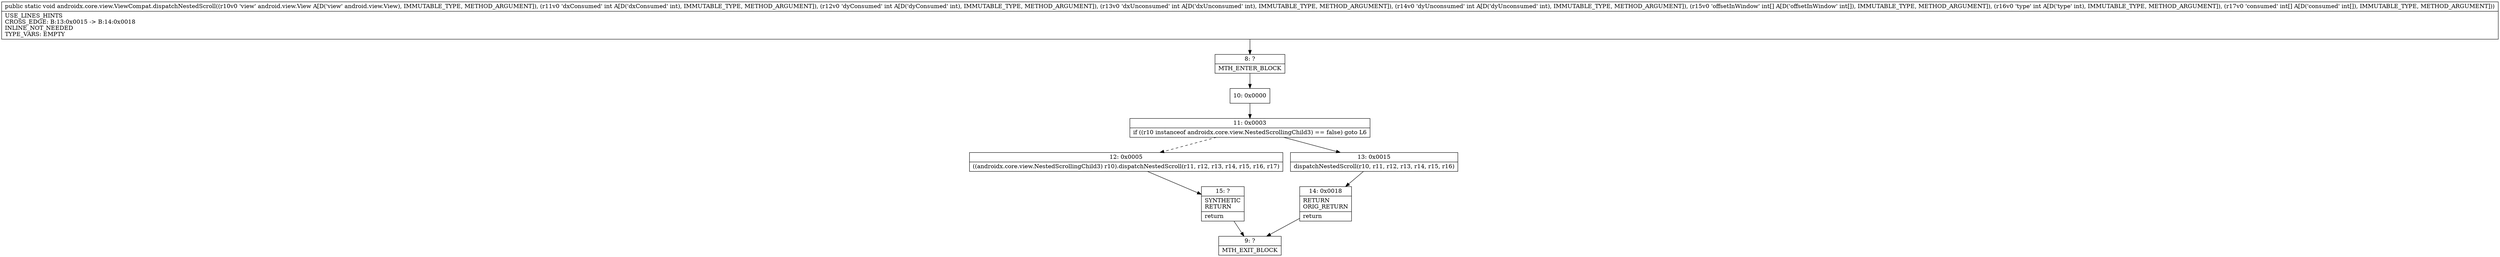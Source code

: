 digraph "CFG forandroidx.core.view.ViewCompat.dispatchNestedScroll(Landroid\/view\/View;IIII[II[I)V" {
Node_8 [shape=record,label="{8\:\ ?|MTH_ENTER_BLOCK\l}"];
Node_10 [shape=record,label="{10\:\ 0x0000}"];
Node_11 [shape=record,label="{11\:\ 0x0003|if ((r10 instanceof androidx.core.view.NestedScrollingChild3) == false) goto L6\l}"];
Node_12 [shape=record,label="{12\:\ 0x0005|((androidx.core.view.NestedScrollingChild3) r10).dispatchNestedScroll(r11, r12, r13, r14, r15, r16, r17)\l}"];
Node_15 [shape=record,label="{15\:\ ?|SYNTHETIC\lRETURN\l|return\l}"];
Node_9 [shape=record,label="{9\:\ ?|MTH_EXIT_BLOCK\l}"];
Node_13 [shape=record,label="{13\:\ 0x0015|dispatchNestedScroll(r10, r11, r12, r13, r14, r15, r16)\l}"];
Node_14 [shape=record,label="{14\:\ 0x0018|RETURN\lORIG_RETURN\l|return\l}"];
MethodNode[shape=record,label="{public static void androidx.core.view.ViewCompat.dispatchNestedScroll((r10v0 'view' android.view.View A[D('view' android.view.View), IMMUTABLE_TYPE, METHOD_ARGUMENT]), (r11v0 'dxConsumed' int A[D('dxConsumed' int), IMMUTABLE_TYPE, METHOD_ARGUMENT]), (r12v0 'dyConsumed' int A[D('dyConsumed' int), IMMUTABLE_TYPE, METHOD_ARGUMENT]), (r13v0 'dxUnconsumed' int A[D('dxUnconsumed' int), IMMUTABLE_TYPE, METHOD_ARGUMENT]), (r14v0 'dyUnconsumed' int A[D('dyUnconsumed' int), IMMUTABLE_TYPE, METHOD_ARGUMENT]), (r15v0 'offsetInWindow' int[] A[D('offsetInWindow' int[]), IMMUTABLE_TYPE, METHOD_ARGUMENT]), (r16v0 'type' int A[D('type' int), IMMUTABLE_TYPE, METHOD_ARGUMENT]), (r17v0 'consumed' int[] A[D('consumed' int[]), IMMUTABLE_TYPE, METHOD_ARGUMENT]))  | USE_LINES_HINTS\lCROSS_EDGE: B:13:0x0015 \-\> B:14:0x0018\lINLINE_NOT_NEEDED\lTYPE_VARS: EMPTY\l}"];
MethodNode -> Node_8;Node_8 -> Node_10;
Node_10 -> Node_11;
Node_11 -> Node_12[style=dashed];
Node_11 -> Node_13;
Node_12 -> Node_15;
Node_15 -> Node_9;
Node_13 -> Node_14;
Node_14 -> Node_9;
}

